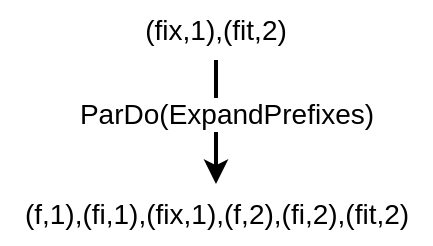 <mxfile version="21.2.8" type="device" pages="5">
  <diagram name="第 1 页" id="zL-l8Q4GqmDF0lil7dZo">
    <mxGraphModel dx="765" dy="616" grid="0" gridSize="10" guides="1" tooltips="1" connect="1" arrows="1" fold="1" page="1" pageScale="1" pageWidth="827" pageHeight="1169" math="0" shadow="0">
      <root>
        <mxCell id="0" />
        <mxCell id="1" parent="0" />
        <mxCell id="jxEJ8ojPrpYW3quMHkCR-6" value="" style="edgeStyle=orthogonalEdgeStyle;rounded=1;orthogonalLoop=1;jettySize=auto;html=1;fontSize=14;fontFamily=Helvetica;strokeWidth=2;" parent="1" source="jxEJ8ojPrpYW3quMHkCR-4" target="jxEJ8ojPrpYW3quMHkCR-5" edge="1">
          <mxGeometry relative="1" as="geometry" />
        </mxCell>
        <mxCell id="jxEJ8ojPrpYW3quMHkCR-8" value="ParDo(ExpandPrefixes)" style="edgeLabel;html=1;align=center;verticalAlign=middle;resizable=0;points=[];fontSize=14;fontFamily=Helvetica;" parent="jxEJ8ojPrpYW3quMHkCR-6" vertex="1" connectable="0">
          <mxGeometry x="-0.125" y="-1" relative="1" as="geometry">
            <mxPoint x="6" as="offset" />
          </mxGeometry>
        </mxCell>
        <mxCell id="jxEJ8ojPrpYW3quMHkCR-4" value="(fix,1),(fit,2)" style="text;html=1;strokeColor=none;fillColor=none;align=center;verticalAlign=middle;whiteSpace=wrap;rounded=0;fontSize=14;fontFamily=Helvetica;" parent="1" vertex="1">
          <mxGeometry x="450" y="230" width="110" height="30" as="geometry" />
        </mxCell>
        <mxCell id="jxEJ8ojPrpYW3quMHkCR-5" value="(f,1),(fi,1),(fix,1),(f,2),(fi,2),(fit,2)" style="text;html=1;strokeColor=none;fillColor=none;align=center;verticalAlign=middle;whiteSpace=wrap;rounded=0;fontSize=14;fontFamily=Helvetica;" parent="1" vertex="1">
          <mxGeometry x="397.5" y="322" width="215" height="30" as="geometry" />
        </mxCell>
      </root>
    </mxGraphModel>
  </diagram>
  <diagram id="0tAyMncx_0z6eydEKQWU" name="第 2 页">
    <mxGraphModel dx="765" dy="616" grid="0" gridSize="10" guides="1" tooltips="1" connect="1" arrows="1" fold="1" page="1" pageScale="1" pageWidth="827" pageHeight="1169" background="none" math="0" shadow="0">
      <root>
        <mxCell id="0" />
        <mxCell id="1" parent="0" />
        <mxCell id="FRc-vFhFCXHIBEWiaUZW-9" value="" style="edgeStyle=orthogonalEdgeStyle;rounded=1;orthogonalLoop=1;jettySize=auto;html=1;fontSize=14;fontFamily=Helvetica;strokeWidth=2;" edge="1" parent="1" source="FRc-vFhFCXHIBEWiaUZW-11" target="FRc-vFhFCXHIBEWiaUZW-13">
          <mxGeometry relative="1" as="geometry">
            <mxPoint x="515" y="350" as="targetPoint" />
          </mxGeometry>
        </mxCell>
        <mxCell id="FRc-vFhFCXHIBEWiaUZW-10" value="GroupByKey" style="edgeLabel;html=1;align=center;verticalAlign=middle;resizable=0;points=[];fontSize=14;fontFamily=Helvetica;" vertex="1" connectable="0" parent="FRc-vFhFCXHIBEWiaUZW-9">
          <mxGeometry x="-0.125" y="-1" relative="1" as="geometry">
            <mxPoint x="6" as="offset" />
          </mxGeometry>
        </mxCell>
        <mxCell id="FRc-vFhFCXHIBEWiaUZW-11" value="(f,1),(fi,1),(fix,1),(f,2),(fi,2),(fit,2)" style="text;html=1;strokeColor=none;fillColor=none;align=center;verticalAlign=middle;whiteSpace=wrap;rounded=0;spacingTop=1;spacing=0;spacingLeft=0;fontSize=14;" vertex="1" parent="1">
          <mxGeometry x="410" y="240" width="210" height="30" as="geometry" />
        </mxCell>
        <mxCell id="FRc-vFhFCXHIBEWiaUZW-13" value="(f,[1,2]), (fi,[1,2]), (fix,1), (fit,2))" style="text;html=1;align=center;verticalAlign=middle;resizable=0;points=[];autosize=1;strokeColor=none;fillColor=none;fontSize=14;" vertex="1" parent="1">
          <mxGeometry x="412.5" y="332" width="205" height="29" as="geometry" />
        </mxCell>
      </root>
    </mxGraphModel>
  </diagram>
  <diagram id="T_iJ2lCVQd04KMRvnu9S" name="第 3 页">
    <mxGraphModel dx="-62" dy="616" grid="0" gridSize="10" guides="1" tooltips="1" connect="1" arrows="1" fold="1" page="1" pageScale="1" pageWidth="827" pageHeight="1169" math="0" shadow="0">
      <root>
        <mxCell id="0" />
        <mxCell id="1" parent="0" />
        <mxCell id="SgbwTgOA3a8xNyzi9-FQ-3" value="" style="edgeStyle=orthogonalEdgeStyle;rounded=0;orthogonalLoop=1;jettySize=auto;html=1;fontSize=13;strokeWidth=2;" edge="1" parent="1" source="SgbwTgOA3a8xNyzi9-FQ-1" target="SgbwTgOA3a8xNyzi9-FQ-2">
          <mxGeometry relative="1" as="geometry" />
        </mxCell>
        <mxCell id="SgbwTgOA3a8xNyzi9-FQ-4" value="AssignWindows( Sliding ( 2m, 1m ) )" style="edgeLabel;html=1;align=center;verticalAlign=middle;resizable=0;points=[];fontSize=13;" vertex="1" connectable="0" parent="SgbwTgOA3a8xNyzi9-FQ-3">
          <mxGeometry x="-0.087" y="1" relative="1" as="geometry">
            <mxPoint x="9" y="-1" as="offset" />
          </mxGeometry>
        </mxCell>
        <mxCell id="SgbwTgOA3a8xNyzi9-FQ-1" value="( k1,v1,12:00 ) , ( k1.v2,12:01&amp;nbsp;)" style="text;html=1;align=center;verticalAlign=middle;resizable=0;points=[];autosize=1;fontSize=13;" vertex="1" parent="1">
          <mxGeometry x="983" y="130" width="195" height="28" as="geometry" />
        </mxCell>
        <mxCell id="SgbwTgOA3a8xNyzi9-FQ-2" value="( k1,v1,12:00,&amp;nbsp; [11:59, 12:01) ), &lt;br style=&quot;font-size: 13px;&quot;&gt;( k1.v1,12:00,&amp;nbsp; [12:00, 12:02) ),&lt;br style=&quot;font-size: 13px;&quot;&gt;( k1.v2,12:01,&amp;nbsp; [12:00, 12:02) ),&lt;br style=&quot;font-size: 13px;&quot;&gt;( k1.v2,12:01,&amp;nbsp; [12:01, 12:03) )&amp;nbsp;" style="text;html=1;align=center;verticalAlign=middle;resizable=0;points=[];autosize=1;fontSize=13;" vertex="1" parent="1">
          <mxGeometry x="983" y="221" width="196" height="74" as="geometry" />
        </mxCell>
      </root>
    </mxGraphModel>
  </diagram>
  <diagram id="vFyIkRWaMnm97ZEyWOez" name="第 4 页">
    <mxGraphModel dx="-98" dy="587" grid="0" gridSize="10" guides="1" tooltips="1" connect="1" arrows="1" fold="1" page="1" pageScale="1" pageWidth="827" pageHeight="1169" math="0" shadow="0">
      <root>
        <mxCell id="0" />
        <mxCell id="1" parent="0" />
        <mxCell id="67Q7puQWkrucqAfG7P_P-71" value="" style="rounded=0;whiteSpace=wrap;html=1;fontSize=13;" vertex="1" parent="1">
          <mxGeometry x="931" y="321" width="138" height="72" as="geometry" />
        </mxCell>
        <mxCell id="67Q7puQWkrucqAfG7P_P-2" value="k1" style="rounded=0;whiteSpace=wrap;html=1;fontSize=13;" vertex="1" parent="1">
          <mxGeometry x="931" y="171" width="32" height="20" as="geometry" />
        </mxCell>
        <mxCell id="67Q7puQWkrucqAfG7P_P-4" value="v1" style="rounded=0;whiteSpace=wrap;html=1;fontSize=13;" vertex="1" parent="1">
          <mxGeometry x="963" y="171" width="32" height="20" as="geometry" />
        </mxCell>
        <mxCell id="67Q7puQWkrucqAfG7P_P-5" value="13:02" style="rounded=0;whiteSpace=wrap;html=1;fontSize=13;" vertex="1" parent="1">
          <mxGeometry x="995" y="171" width="42" height="20" as="geometry" />
        </mxCell>
        <mxCell id="67Q7puQWkrucqAfG7P_P-6" value="k2" style="rounded=0;whiteSpace=wrap;html=1;fontSize=13;" vertex="1" parent="1">
          <mxGeometry x="931" y="196" width="32" height="20" as="geometry" />
        </mxCell>
        <mxCell id="67Q7puQWkrucqAfG7P_P-7" value="v2" style="rounded=0;whiteSpace=wrap;html=1;fontSize=13;" vertex="1" parent="1">
          <mxGeometry x="963" y="196" width="32" height="20" as="geometry" />
        </mxCell>
        <mxCell id="67Q7puQWkrucqAfG7P_P-8" value="13:14" style="rounded=0;whiteSpace=wrap;html=1;fontSize=13;" vertex="1" parent="1">
          <mxGeometry x="995" y="196" width="42" height="20" as="geometry" />
        </mxCell>
        <mxCell id="67Q7puQWkrucqAfG7P_P-9" value="k1" style="rounded=0;whiteSpace=wrap;html=1;fontSize=13;" vertex="1" parent="1">
          <mxGeometry x="931" y="221" width="32" height="20" as="geometry" />
        </mxCell>
        <mxCell id="67Q7puQWkrucqAfG7P_P-10" value="v3" style="rounded=0;whiteSpace=wrap;html=1;fontSize=13;" vertex="1" parent="1">
          <mxGeometry x="963" y="221" width="32" height="20" as="geometry" />
        </mxCell>
        <mxCell id="67Q7puQWkrucqAfG7P_P-11" value="13:57" style="rounded=0;whiteSpace=wrap;html=1;fontSize=13;" vertex="1" parent="1">
          <mxGeometry x="995" y="221" width="42" height="20" as="geometry" />
        </mxCell>
        <mxCell id="67Q7puQWkrucqAfG7P_P-12" value="k1" style="rounded=0;whiteSpace=wrap;html=1;fontSize=13;" vertex="1" parent="1">
          <mxGeometry x="931" y="246" width="32" height="20" as="geometry" />
        </mxCell>
        <mxCell id="67Q7puQWkrucqAfG7P_P-13" value="v4" style="rounded=0;whiteSpace=wrap;html=1;fontSize=13;" vertex="1" parent="1">
          <mxGeometry x="963" y="246" width="32" height="20" as="geometry" />
        </mxCell>
        <mxCell id="67Q7puQWkrucqAfG7P_P-14" value="13:20" style="rounded=0;whiteSpace=wrap;html=1;fontSize=13;" vertex="1" parent="1">
          <mxGeometry x="995" y="246" width="42" height="20" as="geometry" />
        </mxCell>
        <mxCell id="67Q7puQWkrucqAfG7P_P-16" value="" style="endArrow=classic;html=1;rounded=0;fontSize=13;" edge="1" parent="1">
          <mxGeometry width="50" height="50" relative="1" as="geometry">
            <mxPoint x="1102.75" y="231" as="sourcePoint" />
            <mxPoint x="1137.25" y="231" as="targetPoint" />
          </mxGeometry>
        </mxCell>
        <mxCell id="67Q7puQWkrucqAfG7P_P-17" value="AssignWindow&lt;br style=&quot;font-size: 13px;&quot;&gt;( Session 30m )" style="text;html=1;align=center;verticalAlign=middle;resizable=0;points=[];autosize=1;fontSize=13;" vertex="1" parent="1">
          <mxGeometry x="1066" y="177" width="109" height="43" as="geometry" />
        </mxCell>
        <mxCell id="67Q7puQWkrucqAfG7P_P-18" value="k1" style="rounded=0;whiteSpace=wrap;html=1;fontSize=13;" vertex="1" parent="1">
          <mxGeometry x="1181" y="165" width="32" height="20" as="geometry" />
        </mxCell>
        <mxCell id="67Q7puQWkrucqAfG7P_P-19" value="v1" style="rounded=0;whiteSpace=wrap;html=1;fontSize=13;" vertex="1" parent="1">
          <mxGeometry x="1213" y="165" width="32" height="20" as="geometry" />
        </mxCell>
        <mxCell id="67Q7puQWkrucqAfG7P_P-20" value="13:02" style="rounded=0;whiteSpace=wrap;html=1;fontSize=13;" vertex="1" parent="1">
          <mxGeometry x="1245" y="165" width="42" height="20" as="geometry" />
        </mxCell>
        <mxCell id="67Q7puQWkrucqAfG7P_P-21" value="[13:02, 13:32)" style="rounded=0;whiteSpace=wrap;html=1;fontSize=13;fillColor=#d5e8d4;strokeColor=#82b366;" vertex="1" parent="1">
          <mxGeometry x="1285" y="165" width="92" height="20" as="geometry" />
        </mxCell>
        <mxCell id="67Q7puQWkrucqAfG7P_P-22" value="k2" style="rounded=0;whiteSpace=wrap;html=1;fontSize=13;" vertex="1" parent="1">
          <mxGeometry x="1181" y="190" width="32" height="20" as="geometry" />
        </mxCell>
        <mxCell id="67Q7puQWkrucqAfG7P_P-23" value="v2" style="rounded=0;whiteSpace=wrap;html=1;fontSize=13;" vertex="1" parent="1">
          <mxGeometry x="1213" y="190" width="32" height="20" as="geometry" />
        </mxCell>
        <mxCell id="67Q7puQWkrucqAfG7P_P-24" value="13:14" style="rounded=0;whiteSpace=wrap;html=1;fontSize=13;" vertex="1" parent="1">
          <mxGeometry x="1245" y="190" width="42" height="20" as="geometry" />
        </mxCell>
        <mxCell id="67Q7puQWkrucqAfG7P_P-25" value="[13:14, 13:44)" style="rounded=0;whiteSpace=wrap;html=1;fontSize=13;fillColor=#d5e8d4;strokeColor=#82b366;" vertex="1" parent="1">
          <mxGeometry x="1285" y="190" width="92" height="20" as="geometry" />
        </mxCell>
        <mxCell id="67Q7puQWkrucqAfG7P_P-26" value="k1" style="rounded=0;whiteSpace=wrap;html=1;fontSize=13;" vertex="1" parent="1">
          <mxGeometry x="1181" y="215" width="32" height="20" as="geometry" />
        </mxCell>
        <mxCell id="67Q7puQWkrucqAfG7P_P-27" value="v3" style="rounded=0;whiteSpace=wrap;html=1;fontSize=13;" vertex="1" parent="1">
          <mxGeometry x="1213" y="215" width="32" height="20" as="geometry" />
        </mxCell>
        <mxCell id="67Q7puQWkrucqAfG7P_P-28" value="13:57" style="rounded=0;whiteSpace=wrap;html=1;fontSize=13;" vertex="1" parent="1">
          <mxGeometry x="1245" y="215" width="42" height="20" as="geometry" />
        </mxCell>
        <mxCell id="67Q7puQWkrucqAfG7P_P-29" value="[13:57, 14:27)" style="rounded=0;whiteSpace=wrap;html=1;fontSize=13;fillColor=#d5e8d4;strokeColor=#82b366;" vertex="1" parent="1">
          <mxGeometry x="1285" y="215" width="92" height="20" as="geometry" />
        </mxCell>
        <mxCell id="67Q7puQWkrucqAfG7P_P-30" value="k1" style="rounded=0;whiteSpace=wrap;html=1;fontSize=13;" vertex="1" parent="1">
          <mxGeometry x="1181" y="240" width="32" height="20" as="geometry" />
        </mxCell>
        <mxCell id="67Q7puQWkrucqAfG7P_P-31" value="v4" style="rounded=0;whiteSpace=wrap;html=1;fontSize=13;" vertex="1" parent="1">
          <mxGeometry x="1213" y="240" width="32" height="20" as="geometry" />
        </mxCell>
        <mxCell id="67Q7puQWkrucqAfG7P_P-32" value="13:02" style="rounded=0;whiteSpace=wrap;html=1;fontSize=13;" vertex="1" parent="1">
          <mxGeometry x="1245" y="240" width="42" height="20" as="geometry" />
        </mxCell>
        <mxCell id="67Q7puQWkrucqAfG7P_P-33" value="[13:20, 13:50)" style="rounded=0;whiteSpace=wrap;html=1;fontSize=13;fillColor=#d5e8d4;strokeColor=#82b366;" vertex="1" parent="1">
          <mxGeometry x="1285" y="240" width="92" height="20" as="geometry" />
        </mxCell>
        <mxCell id="67Q7puQWkrucqAfG7P_P-34" value="" style="endArrow=classic;html=1;rounded=0;fontSize=13;" edge="1" parent="1">
          <mxGeometry width="50" height="50" relative="1" as="geometry">
            <mxPoint x="1284.05" y="273" as="sourcePoint" />
            <mxPoint x="1284.05" y="312" as="targetPoint" />
          </mxGeometry>
        </mxCell>
        <mxCell id="67Q7puQWkrucqAfG7P_P-68" value="DropTimestamps" style="edgeLabel;html=1;align=center;verticalAlign=middle;resizable=0;points=[];fontSize=13;" vertex="1" connectable="0" parent="67Q7puQWkrucqAfG7P_P-34">
          <mxGeometry x="-0.089" y="-3" relative="1" as="geometry">
            <mxPoint x="-54" y="-2" as="offset" />
          </mxGeometry>
        </mxCell>
        <mxCell id="67Q7puQWkrucqAfG7P_P-36" value="k1" style="rounded=0;whiteSpace=wrap;html=1;fontSize=13;" vertex="1" parent="1">
          <mxGeometry x="1207" y="319" width="32" height="20" as="geometry" />
        </mxCell>
        <mxCell id="67Q7puQWkrucqAfG7P_P-37" value="v1" style="rounded=0;whiteSpace=wrap;html=1;fontSize=13;" vertex="1" parent="1">
          <mxGeometry x="1239" y="319" width="32" height="20" as="geometry" />
        </mxCell>
        <mxCell id="67Q7puQWkrucqAfG7P_P-39" value="[13:02, 13:32)" style="rounded=0;whiteSpace=wrap;html=1;fontSize=13;" vertex="1" parent="1">
          <mxGeometry x="1271" y="319" width="92" height="20" as="geometry" />
        </mxCell>
        <mxCell id="67Q7puQWkrucqAfG7P_P-40" value="k2" style="rounded=0;whiteSpace=wrap;html=1;fontSize=13;" vertex="1" parent="1">
          <mxGeometry x="1207" y="346" width="32" height="20" as="geometry" />
        </mxCell>
        <mxCell id="67Q7puQWkrucqAfG7P_P-41" value="v2" style="rounded=0;whiteSpace=wrap;html=1;fontSize=13;" vertex="1" parent="1">
          <mxGeometry x="1239" y="346" width="32" height="20" as="geometry" />
        </mxCell>
        <mxCell id="67Q7puQWkrucqAfG7P_P-43" value="[13:14, 13:44)" style="rounded=0;whiteSpace=wrap;html=1;fontSize=13;" vertex="1" parent="1">
          <mxGeometry x="1271" y="346" width="92" height="20" as="geometry" />
        </mxCell>
        <mxCell id="67Q7puQWkrucqAfG7P_P-44" value="k1" style="rounded=0;whiteSpace=wrap;html=1;fontSize=13;" vertex="1" parent="1">
          <mxGeometry x="1207" y="371" width="32" height="20" as="geometry" />
        </mxCell>
        <mxCell id="67Q7puQWkrucqAfG7P_P-45" value="v3" style="rounded=0;whiteSpace=wrap;html=1;fontSize=13;" vertex="1" parent="1">
          <mxGeometry x="1239" y="371" width="32" height="20" as="geometry" />
        </mxCell>
        <mxCell id="67Q7puQWkrucqAfG7P_P-47" value="[13:57, 14:27)" style="rounded=0;whiteSpace=wrap;html=1;fontSize=13;" vertex="1" parent="1">
          <mxGeometry x="1271" y="371" width="92" height="20" as="geometry" />
        </mxCell>
        <mxCell id="67Q7puQWkrucqAfG7P_P-48" value="k1" style="rounded=0;whiteSpace=wrap;html=1;fontSize=13;" vertex="1" parent="1">
          <mxGeometry x="1207" y="396" width="32" height="20" as="geometry" />
        </mxCell>
        <mxCell id="67Q7puQWkrucqAfG7P_P-49" value="v4" style="rounded=0;whiteSpace=wrap;html=1;fontSize=13;" vertex="1" parent="1">
          <mxGeometry x="1239" y="396" width="32" height="20" as="geometry" />
        </mxCell>
        <mxCell id="67Q7puQWkrucqAfG7P_P-51" value="[13:20, 13:50)" style="rounded=0;whiteSpace=wrap;html=1;fontSize=13;" vertex="1" parent="1">
          <mxGeometry x="1271" y="396" width="92" height="20" as="geometry" />
        </mxCell>
        <mxCell id="67Q7puQWkrucqAfG7P_P-54" value="" style="endArrow=classic;html=1;rounded=0;fontSize=13;" edge="1" parent="1">
          <mxGeometry width="50" height="50" relative="1" as="geometry">
            <mxPoint x="1150" y="375.52" as="sourcePoint" />
            <mxPoint x="1106" y="375.52" as="targetPoint" />
          </mxGeometry>
        </mxCell>
        <mxCell id="67Q7puQWkrucqAfG7P_P-55" value="GroupByKey" style="text;html=1;align=center;verticalAlign=middle;resizable=0;points=[];autosize=1;strokeColor=none;fillColor=none;fontSize=13;" vertex="1" parent="1">
          <mxGeometry x="1082" y="342" width="92" height="28" as="geometry" />
        </mxCell>
        <mxCell id="67Q7puQWkrucqAfG7P_P-57" value="v1" style="rounded=0;whiteSpace=wrap;html=1;fontSize=13;" vertex="1" parent="1">
          <mxGeometry x="938" y="326" width="32" height="20" as="geometry" />
        </mxCell>
        <mxCell id="67Q7puQWkrucqAfG7P_P-58" value="[13:02, 13:32)" style="rounded=0;whiteSpace=wrap;html=1;fontSize=13;" vertex="1" parent="1">
          <mxGeometry x="970" y="326" width="92" height="20" as="geometry" />
        </mxCell>
        <mxCell id="67Q7puQWkrucqAfG7P_P-59" value="k2" style="rounded=0;whiteSpace=wrap;html=1;fontSize=13;" vertex="1" parent="1">
          <mxGeometry x="899" y="401" width="32" height="20" as="geometry" />
        </mxCell>
        <mxCell id="67Q7puQWkrucqAfG7P_P-60" value="v2" style="rounded=0;whiteSpace=wrap;html=1;fontSize=13;" vertex="1" parent="1">
          <mxGeometry x="931" y="401" width="32" height="20" as="geometry" />
        </mxCell>
        <mxCell id="67Q7puQWkrucqAfG7P_P-61" value="[13:14, 13:44)" style="rounded=0;whiteSpace=wrap;html=1;fontSize=13;" vertex="1" parent="1">
          <mxGeometry x="963" y="401" width="92" height="20" as="geometry" />
        </mxCell>
        <mxCell id="67Q7puQWkrucqAfG7P_P-63" value="v3" style="rounded=0;whiteSpace=wrap;html=1;fontSize=13;" vertex="1" parent="1">
          <mxGeometry x="938" y="346" width="32" height="20" as="geometry" />
        </mxCell>
        <mxCell id="67Q7puQWkrucqAfG7P_P-64" value="[13:57, 14:27)" style="rounded=0;whiteSpace=wrap;html=1;fontSize=13;" vertex="1" parent="1">
          <mxGeometry x="970" y="346" width="92" height="20" as="geometry" />
        </mxCell>
        <mxCell id="67Q7puQWkrucqAfG7P_P-65" value="k1" style="rounded=0;whiteSpace=wrap;html=1;fontSize=13;" vertex="1" parent="1">
          <mxGeometry x="899" y="321" width="32" height="72" as="geometry" />
        </mxCell>
        <mxCell id="67Q7puQWkrucqAfG7P_P-66" value="v4" style="rounded=0;whiteSpace=wrap;html=1;fontSize=13;" vertex="1" parent="1">
          <mxGeometry x="938" y="366" width="32" height="20" as="geometry" />
        </mxCell>
        <mxCell id="67Q7puQWkrucqAfG7P_P-67" value="[13:20, 13:50)" style="rounded=0;whiteSpace=wrap;html=1;fontSize=13;" vertex="1" parent="1">
          <mxGeometry x="970" y="366" width="92" height="20" as="geometry" />
        </mxCell>
        <mxCell id="67Q7puQWkrucqAfG7P_P-72" value="" style="endArrow=classic;html=1;rounded=0;fontSize=13;" edge="1" parent="1">
          <mxGeometry width="50" height="50" relative="1" as="geometry">
            <mxPoint x="999.52" y="438" as="sourcePoint" />
            <mxPoint x="999.52" y="477" as="targetPoint" />
          </mxGeometry>
        </mxCell>
        <mxCell id="67Q7puQWkrucqAfG7P_P-73" value="MergeWindows" style="edgeLabel;html=1;align=center;verticalAlign=middle;resizable=0;points=[];fontSize=13;" vertex="1" connectable="0" parent="67Q7puQWkrucqAfG7P_P-72">
          <mxGeometry x="-0.089" y="-3" relative="1" as="geometry">
            <mxPoint x="-54" y="-2" as="offset" />
          </mxGeometry>
        </mxCell>
        <mxCell id="67Q7puQWkrucqAfG7P_P-74" value="" style="rounded=0;whiteSpace=wrap;html=1;fontSize=13;" vertex="1" parent="1">
          <mxGeometry x="931" y="487" width="138" height="72" as="geometry" />
        </mxCell>
        <mxCell id="67Q7puQWkrucqAfG7P_P-75" value="v1" style="rounded=0;whiteSpace=wrap;html=1;fontSize=13;" vertex="1" parent="1">
          <mxGeometry x="938" y="492" width="32" height="20" as="geometry" />
        </mxCell>
        <mxCell id="67Q7puQWkrucqAfG7P_P-76" value="[13:02, 13:32)" style="rounded=0;whiteSpace=wrap;html=1;fontSize=13;fillColor=#dae8fc;strokeColor=#6c8ebf;" vertex="1" parent="1">
          <mxGeometry x="970" y="492" width="92" height="20" as="geometry" />
        </mxCell>
        <mxCell id="67Q7puQWkrucqAfG7P_P-77" value="k2" style="rounded=0;whiteSpace=wrap;html=1;fontSize=13;" vertex="1" parent="1">
          <mxGeometry x="899" y="567" width="32" height="20" as="geometry" />
        </mxCell>
        <mxCell id="67Q7puQWkrucqAfG7P_P-78" value="v2" style="rounded=0;whiteSpace=wrap;html=1;fontSize=13;" vertex="1" parent="1">
          <mxGeometry x="931" y="567" width="32" height="20" as="geometry" />
        </mxCell>
        <mxCell id="67Q7puQWkrucqAfG7P_P-79" value="[13:14, 13:44)" style="rounded=0;whiteSpace=wrap;html=1;fontSize=13;" vertex="1" parent="1">
          <mxGeometry x="963" y="567" width="92" height="20" as="geometry" />
        </mxCell>
        <mxCell id="67Q7puQWkrucqAfG7P_P-80" value="v3" style="rounded=0;whiteSpace=wrap;html=1;fontSize=13;" vertex="1" parent="1">
          <mxGeometry x="938" y="512" width="32" height="20" as="geometry" />
        </mxCell>
        <mxCell id="67Q7puQWkrucqAfG7P_P-81" value="[13:57, 14:27)" style="rounded=0;whiteSpace=wrap;html=1;fontSize=13;" vertex="1" parent="1">
          <mxGeometry x="970" y="512" width="92" height="20" as="geometry" />
        </mxCell>
        <mxCell id="67Q7puQWkrucqAfG7P_P-82" value="k1" style="rounded=0;whiteSpace=wrap;html=1;fontSize=13;" vertex="1" parent="1">
          <mxGeometry x="899" y="487" width="32" height="72" as="geometry" />
        </mxCell>
        <mxCell id="67Q7puQWkrucqAfG7P_P-83" value="v4" style="rounded=0;whiteSpace=wrap;html=1;fontSize=13;" vertex="1" parent="1">
          <mxGeometry x="938" y="532" width="32" height="20" as="geometry" />
        </mxCell>
        <mxCell id="67Q7puQWkrucqAfG7P_P-84" value="[13:20, 13:50)" style="rounded=0;whiteSpace=wrap;html=1;fontSize=13;fillColor=#dae8fc;strokeColor=#6c8ebf;" vertex="1" parent="1">
          <mxGeometry x="970" y="532" width="92" height="20" as="geometry" />
        </mxCell>
        <mxCell id="67Q7puQWkrucqAfG7P_P-86" value="" style="endArrow=classic;html=1;rounded=0;fontSize=13;" edge="1" parent="1">
          <mxGeometry width="50" height="50" relative="1" as="geometry">
            <mxPoint x="1110.75" y="541.52" as="sourcePoint" />
            <mxPoint x="1145.25" y="541.52" as="targetPoint" />
          </mxGeometry>
        </mxCell>
        <mxCell id="67Q7puQWkrucqAfG7P_P-87" value="GroupAlsoByWindows" style="edgeLabel;html=1;align=center;verticalAlign=middle;resizable=0;points=[];fontSize=13;" vertex="1" connectable="0" parent="67Q7puQWkrucqAfG7P_P-86">
          <mxGeometry x="-0.206" relative="1" as="geometry">
            <mxPoint x="14" y="-24" as="offset" />
          </mxGeometry>
        </mxCell>
        <mxCell id="67Q7puQWkrucqAfG7P_P-88" value="" style="rounded=0;whiteSpace=wrap;html=1;fontSize=13;" vertex="1" parent="1">
          <mxGeometry x="1244" y="492" width="150" height="52" as="geometry" />
        </mxCell>
        <mxCell id="67Q7puQWkrucqAfG7P_P-89" value="&lt;b style=&quot;font-size: 13px;&quot;&gt;[v1,v4]&lt;/b&gt;" style="rounded=0;whiteSpace=wrap;html=1;fontSize=13;fillColor=#dae8fc;strokeColor=#6c8ebf;" vertex="1" parent="1">
          <mxGeometry x="1250" y="497" width="47" height="20" as="geometry" />
        </mxCell>
        <mxCell id="67Q7puQWkrucqAfG7P_P-90" value="[13:02, 13:50)" style="rounded=0;whiteSpace=wrap;html=1;fontSize=13;fillColor=#dae8fc;strokeColor=#6c8ebf;" vertex="1" parent="1">
          <mxGeometry x="1296" y="497" width="92" height="20" as="geometry" />
        </mxCell>
        <mxCell id="67Q7puQWkrucqAfG7P_P-91" value="k2" style="rounded=0;whiteSpace=wrap;html=1;fontSize=13;" vertex="1" parent="1">
          <mxGeometry x="1215" y="555" width="32" height="20" as="geometry" />
        </mxCell>
        <mxCell id="67Q7puQWkrucqAfG7P_P-92" value="&lt;b style=&quot;font-size: 13px;&quot;&gt;[v2]&lt;/b&gt;" style="rounded=0;whiteSpace=wrap;html=1;fontSize=13;" vertex="1" parent="1">
          <mxGeometry x="1247" y="555" width="32" height="20" as="geometry" />
        </mxCell>
        <mxCell id="67Q7puQWkrucqAfG7P_P-93" value="[13:14, 13:44)" style="rounded=0;whiteSpace=wrap;html=1;fontSize=13;" vertex="1" parent="1">
          <mxGeometry x="1279" y="555" width="92" height="20" as="geometry" />
        </mxCell>
        <mxCell id="67Q7puQWkrucqAfG7P_P-94" value="&lt;b style=&quot;font-size: 13px;&quot;&gt;[v3]&lt;/b&gt;" style="rounded=0;whiteSpace=wrap;html=1;fontSize=13;" vertex="1" parent="1">
          <mxGeometry x="1250" y="517" width="46" height="20" as="geometry" />
        </mxCell>
        <mxCell id="67Q7puQWkrucqAfG7P_P-95" value="[13:57, 14:27)" style="rounded=0;whiteSpace=wrap;html=1;fontSize=13;" vertex="1" parent="1">
          <mxGeometry x="1296" y="517" width="92" height="20" as="geometry" />
        </mxCell>
        <mxCell id="67Q7puQWkrucqAfG7P_P-96" value="k1" style="rounded=0;whiteSpace=wrap;html=1;fontSize=13;" vertex="1" parent="1">
          <mxGeometry x="1215" y="492" width="30" height="52" as="geometry" />
        </mxCell>
        <mxCell id="67Q7puQWkrucqAfG7P_P-100" value="" style="endArrow=classic;html=1;rounded=0;fontSize=13;" edge="1" parent="1">
          <mxGeometry width="50" height="50" relative="1" as="geometry">
            <mxPoint x="1300.52" y="589" as="sourcePoint" />
            <mxPoint x="1300.52" y="628" as="targetPoint" />
          </mxGeometry>
        </mxCell>
        <mxCell id="67Q7puQWkrucqAfG7P_P-101" value="ExpandToElements" style="edgeLabel;html=1;align=center;verticalAlign=middle;resizable=0;points=[];fontSize=13;" vertex="1" connectable="0" parent="67Q7puQWkrucqAfG7P_P-100">
          <mxGeometry x="-0.089" y="-3" relative="1" as="geometry">
            <mxPoint x="-61" as="offset" />
          </mxGeometry>
        </mxCell>
        <mxCell id="67Q7puQWkrucqAfG7P_P-102" value="" style="rounded=0;whiteSpace=wrap;html=1;fontSize=13;" vertex="1" parent="1">
          <mxGeometry x="1208" y="640" width="197" height="52" as="geometry" />
        </mxCell>
        <mxCell id="67Q7puQWkrucqAfG7P_P-103" value="&lt;span style=&quot;font-size: 13px;&quot;&gt;[v1,v4]&lt;/span&gt;" style="rounded=0;whiteSpace=wrap;html=1;fontSize=13;fontStyle=0" vertex="1" parent="1">
          <mxGeometry x="1221" y="645" width="46" height="20" as="geometry" />
        </mxCell>
        <mxCell id="67Q7puQWkrucqAfG7P_P-104" value="[13:02, 13:50)" style="rounded=0;whiteSpace=wrap;html=1;fontSize=13;" vertex="1" parent="1">
          <mxGeometry x="1304" y="645" width="92" height="20" as="geometry" />
        </mxCell>
        <mxCell id="67Q7puQWkrucqAfG7P_P-105" value="k2" style="rounded=0;whiteSpace=wrap;html=1;fontSize=13;" vertex="1" parent="1">
          <mxGeometry x="1179" y="702" width="32" height="20" as="geometry" />
        </mxCell>
        <mxCell id="67Q7puQWkrucqAfG7P_P-106" value="&lt;span style=&quot;font-size: 13px;&quot;&gt;[v2]&lt;/span&gt;" style="rounded=0;whiteSpace=wrap;html=1;fontSize=13;fontStyle=0" vertex="1" parent="1">
          <mxGeometry x="1211" y="702" width="32" height="20" as="geometry" />
        </mxCell>
        <mxCell id="67Q7puQWkrucqAfG7P_P-107" value="[13:14, 13:44)" style="rounded=0;whiteSpace=wrap;html=1;fontSize=13;" vertex="1" parent="1">
          <mxGeometry x="1280" y="702" width="92" height="20" as="geometry" />
        </mxCell>
        <mxCell id="67Q7puQWkrucqAfG7P_P-108" value="&lt;span style=&quot;font-size: 13px;&quot;&gt;[v3]&lt;/span&gt;" style="rounded=0;whiteSpace=wrap;html=1;fontSize=13;fontStyle=0" vertex="1" parent="1">
          <mxGeometry x="1221" y="665" width="46" height="20" as="geometry" />
        </mxCell>
        <mxCell id="67Q7puQWkrucqAfG7P_P-109" value="[13:57, 14:27)" style="rounded=0;whiteSpace=wrap;html=1;fontSize=13;" vertex="1" parent="1">
          <mxGeometry x="1304" y="665" width="92" height="20" as="geometry" />
        </mxCell>
        <mxCell id="67Q7puQWkrucqAfG7P_P-110" value="k1" style="rounded=0;whiteSpace=wrap;html=1;fontSize=13;" vertex="1" parent="1">
          <mxGeometry x="1179" y="640" width="32" height="52" as="geometry" />
        </mxCell>
        <mxCell id="67Q7puQWkrucqAfG7P_P-111" value="13:02" style="rounded=0;whiteSpace=wrap;html=1;fontSize=13;fillColor=#d5e8d4;strokeColor=#82b366;" vertex="1" parent="1">
          <mxGeometry x="1267" y="645" width="37" height="20" as="geometry" />
        </mxCell>
        <mxCell id="67Q7puQWkrucqAfG7P_P-112" value="13:57" style="rounded=0;whiteSpace=wrap;html=1;fontSize=13;fillColor=#d5e8d4;strokeColor=#82b366;" vertex="1" parent="1">
          <mxGeometry x="1267" y="665" width="37" height="20" as="geometry" />
        </mxCell>
        <mxCell id="67Q7puQWkrucqAfG7P_P-113" value="13:14" style="rounded=0;whiteSpace=wrap;html=1;fontSize=13;fillColor=#d5e8d4;strokeColor=#82b366;" vertex="1" parent="1">
          <mxGeometry x="1243" y="702" width="37" height="20" as="geometry" />
        </mxCell>
      </root>
    </mxGraphModel>
  </diagram>
  <diagram id="K6TBwPfrSbnTvk7zohGX" name="第 5 页">
    <mxGraphModel dx="-62" dy="616" grid="0" gridSize="10" guides="1" tooltips="1" connect="1" arrows="1" fold="1" page="1" pageScale="1" pageWidth="827" pageHeight="1169" math="0" shadow="0">
      <root>
        <mxCell id="0" />
        <mxCell id="1" parent="0" />
        <mxCell id="CKSTpqKi4f41bGxrHK6o-23" value="" style="rounded=1;whiteSpace=wrap;html=1;textOpacity=0;fillColor=#d5e8d4;strokeColor=none;fontSize=13;" parent="1" vertex="1">
          <mxGeometry x="945" y="642" width="342" height="92" as="geometry" />
        </mxCell>
        <mxCell id="CKSTpqKi4f41bGxrHK6o-46" value="" style="rounded=1;whiteSpace=wrap;html=1;textOpacity=0;fillColor=#dae8fc;strokeColor=default;dashed=1;fontSize=13;" parent="1" vertex="1">
          <mxGeometry x="1161" y="662" width="94" height="60" as="geometry" />
        </mxCell>
        <mxCell id="CKSTpqKi4f41bGxrHK6o-44" value="" style="rounded=1;whiteSpace=wrap;html=1;textOpacity=0;fillColor=#dae8fc;strokeColor=default;dashed=1;fontSize=13;" parent="1" vertex="1">
          <mxGeometry x="980" y="663" width="163" height="60" as="geometry" />
        </mxCell>
        <mxCell id="CKSTpqKi4f41bGxrHK6o-14" value="" style="rounded=1;whiteSpace=wrap;html=1;textOpacity=0;fillColor=#dae8fc;strokeColor=none;fontSize=13;" parent="1" vertex="1">
          <mxGeometry x="1160" y="510" width="94" height="60" as="geometry" />
        </mxCell>
        <mxCell id="CKSTpqKi4f41bGxrHK6o-13" value="" style="rounded=1;whiteSpace=wrap;html=1;textOpacity=0;fillColor=#dae8fc;strokeColor=none;fontSize=13;" parent="1" vertex="1">
          <mxGeometry x="978" y="512" width="161" height="60" as="geometry" />
        </mxCell>
        <mxCell id="CKSTpqKi4f41bGxrHK6o-1" value="" style="endArrow=classic;html=1;rounded=0;strokeWidth=2;fontSize=13;" parent="1" edge="1">
          <mxGeometry width="50" height="50" relative="1" as="geometry">
            <mxPoint x="961" y="551" as="sourcePoint" />
            <mxPoint x="1288" y="549" as="targetPoint" />
          </mxGeometry>
        </mxCell>
        <mxCell id="CKSTpqKi4f41bGxrHK6o-2" value="" style="shape=waypoint;sketch=0;fillStyle=solid;size=6;pointerEvents=1;points=[];fillColor=none;resizable=0;rotatable=0;perimeter=centerPerimeter;snapToPoint=1;fontSize=13;fontStyle=1;strokeWidth=4;" parent="1" vertex="1">
          <mxGeometry x="984" y="541" width="20" height="20" as="geometry" />
        </mxCell>
        <mxCell id="CKSTpqKi4f41bGxrHK6o-3" value="13:02" style="text;html=1;align=center;verticalAlign=middle;resizable=0;points=[];autosize=1;strokeColor=none;fillColor=none;fontSize=13;" parent="1" vertex="1">
          <mxGeometry x="969" y="519" width="51" height="28" as="geometry" />
        </mxCell>
        <mxCell id="CKSTpqKi4f41bGxrHK6o-4" value="" style="shape=waypoint;sketch=0;fillStyle=solid;size=6;pointerEvents=1;points=[];fillColor=none;resizable=0;rotatable=0;perimeter=centerPerimeter;snapToPoint=1;fontSize=13;fontStyle=1;strokeWidth=4;" parent="1" vertex="1">
          <mxGeometry x="1029" y="541" width="20" height="20" as="geometry" />
        </mxCell>
        <mxCell id="CKSTpqKi4f41bGxrHK6o-5" value="13:14" style="text;html=1;align=center;verticalAlign=middle;resizable=0;points=[];autosize=1;strokeColor=none;fillColor=none;fontSize=13;" parent="1" vertex="1">
          <mxGeometry x="1014" y="519" width="51" height="28" as="geometry" />
        </mxCell>
        <mxCell id="CKSTpqKi4f41bGxrHK6o-6" value="" style="shape=waypoint;sketch=0;fillStyle=solid;size=6;pointerEvents=1;points=[];fillColor=none;resizable=0;rotatable=0;perimeter=centerPerimeter;snapToPoint=1;fontSize=13;fontStyle=1;strokeWidth=4;" parent="1" vertex="1">
          <mxGeometry x="1107" y="541" width="20" height="20" as="geometry" />
        </mxCell>
        <mxCell id="CKSTpqKi4f41bGxrHK6o-7" value="13:44" style="text;html=1;align=center;verticalAlign=middle;resizable=0;points=[];autosize=1;strokeColor=none;fillColor=none;fontSize=13;" parent="1" vertex="1">
          <mxGeometry x="1092" y="519" width="51" height="28" as="geometry" />
        </mxCell>
        <mxCell id="CKSTpqKi4f41bGxrHK6o-8" value="" style="shape=waypoint;sketch=0;fillStyle=solid;size=6;pointerEvents=1;points=[];fillColor=none;resizable=0;rotatable=0;perimeter=centerPerimeter;snapToPoint=1;fontSize=13;fontStyle=1;strokeWidth=4;" parent="1" vertex="1">
          <mxGeometry x="1221" y="541" width="20" height="20" as="geometry" />
        </mxCell>
        <mxCell id="CKSTpqKi4f41bGxrHK6o-9" value="14:27" style="text;html=1;align=center;verticalAlign=middle;resizable=0;points=[];autosize=1;strokeColor=none;fillColor=none;fontSize=13;" parent="1" vertex="1">
          <mxGeometry x="1206" y="519" width="51" height="28" as="geometry" />
        </mxCell>
        <mxCell id="CKSTpqKi4f41bGxrHK6o-10" value="" style="shape=waypoint;sketch=0;fillStyle=solid;size=6;pointerEvents=1;points=[];fillColor=none;resizable=0;rotatable=0;perimeter=centerPerimeter;snapToPoint=1;fontSize=13;fontStyle=1;strokeWidth=4;" parent="1" vertex="1">
          <mxGeometry x="1166" y="541" width="20" height="20" as="geometry" />
        </mxCell>
        <mxCell id="CKSTpqKi4f41bGxrHK6o-11" value="13:57" style="text;html=1;align=center;verticalAlign=middle;resizable=0;points=[];autosize=1;strokeColor=none;fillColor=none;fontSize=13;" parent="1" vertex="1">
          <mxGeometry x="1152" y="519" width="51" height="28" as="geometry" />
        </mxCell>
        <mxCell id="CKSTpqKi4f41bGxrHK6o-20" value="session1" style="text;html=1;align=center;verticalAlign=middle;resizable=0;points=[];autosize=1;strokeColor=none;fillColor=none;fontSize=13;" parent="1" vertex="1">
          <mxGeometry x="1026" y="489" width="69" height="28" as="geometry" />
        </mxCell>
        <mxCell id="CKSTpqKi4f41bGxrHK6o-21" value="session2" style="text;html=1;align=center;verticalAlign=middle;resizable=0;points=[];autosize=1;strokeColor=none;fillColor=none;fontSize=13;" parent="1" vertex="1">
          <mxGeometry x="1171" y="489" width="69" height="28" as="geometry" />
        </mxCell>
        <mxCell id="CKSTpqKi4f41bGxrHK6o-24" value="" style="endArrow=classic;html=1;rounded=0;strokeWidth=2;fontSize=13;" parent="1" edge="1">
          <mxGeometry width="50" height="50" relative="1" as="geometry">
            <mxPoint x="923" y="702" as="sourcePoint" />
            <mxPoint x="1322" y="700" as="targetPoint" />
          </mxGeometry>
        </mxCell>
        <mxCell id="CKSTpqKi4f41bGxrHK6o-25" value="" style="shape=waypoint;sketch=0;fillStyle=solid;size=6;pointerEvents=1;points=[];fillColor=none;resizable=0;rotatable=0;perimeter=centerPerimeter;snapToPoint=1;fontSize=13;fontStyle=1;strokeWidth=4;" parent="1" vertex="1">
          <mxGeometry x="986" y="692" width="20" height="20" as="geometry" />
        </mxCell>
        <mxCell id="CKSTpqKi4f41bGxrHK6o-26" value="13:02" style="text;html=1;align=center;verticalAlign=middle;resizable=0;points=[];autosize=1;strokeColor=none;fillColor=none;fontSize=13;" parent="1" vertex="1">
          <mxGeometry x="971" y="670" width="51" height="28" as="geometry" />
        </mxCell>
        <mxCell id="CKSTpqKi4f41bGxrHK6o-27" value="" style="shape=waypoint;sketch=0;fillStyle=solid;size=6;pointerEvents=1;points=[];fillColor=none;resizable=0;rotatable=0;perimeter=centerPerimeter;snapToPoint=1;fontSize=13;fontStyle=1;strokeWidth=4;" parent="1" vertex="1">
          <mxGeometry x="1031" y="692" width="20" height="20" as="geometry" />
        </mxCell>
        <mxCell id="CKSTpqKi4f41bGxrHK6o-28" value="13:14" style="text;html=1;align=center;verticalAlign=middle;resizable=0;points=[];autosize=1;strokeColor=none;fillColor=none;fontSize=13;" parent="1" vertex="1">
          <mxGeometry x="1016" y="670" width="51" height="28" as="geometry" />
        </mxCell>
        <mxCell id="CKSTpqKi4f41bGxrHK6o-29" value="" style="shape=waypoint;sketch=0;fillStyle=solid;size=6;pointerEvents=1;points=[];fillColor=none;resizable=0;rotatable=0;perimeter=centerPerimeter;snapToPoint=1;fontSize=13;fontStyle=1;strokeWidth=4;" parent="1" vertex="1">
          <mxGeometry x="1109" y="692" width="20" height="20" as="geometry" />
        </mxCell>
        <mxCell id="CKSTpqKi4f41bGxrHK6o-30" value="13:44" style="text;html=1;align=center;verticalAlign=middle;resizable=0;points=[];autosize=1;strokeColor=none;fillColor=none;fontSize=13;" parent="1" vertex="1">
          <mxGeometry x="1094" y="670" width="51" height="28" as="geometry" />
        </mxCell>
        <mxCell id="CKSTpqKi4f41bGxrHK6o-31" value="" style="shape=waypoint;sketch=0;fillStyle=solid;size=6;pointerEvents=1;points=[];fillColor=none;resizable=0;rotatable=0;perimeter=centerPerimeter;snapToPoint=1;fontSize=13;fontStyle=1;strokeWidth=4;" parent="1" vertex="1">
          <mxGeometry x="1223" y="692" width="20" height="20" as="geometry" />
        </mxCell>
        <mxCell id="CKSTpqKi4f41bGxrHK6o-32" value="14:27" style="text;html=1;align=center;verticalAlign=middle;resizable=0;points=[];autosize=1;strokeColor=none;fillColor=none;fontSize=13;" parent="1" vertex="1">
          <mxGeometry x="1208" y="670" width="51" height="28" as="geometry" />
        </mxCell>
        <mxCell id="CKSTpqKi4f41bGxrHK6o-33" value="" style="shape=waypoint;sketch=0;fillStyle=solid;size=6;pointerEvents=1;points=[];fillColor=none;resizable=0;rotatable=0;perimeter=centerPerimeter;snapToPoint=1;fontSize=13;fontStyle=1;strokeWidth=4;" parent="1" vertex="1">
          <mxGeometry x="1168" y="692" width="20" height="20" as="geometry" />
        </mxCell>
        <mxCell id="CKSTpqKi4f41bGxrHK6o-34" value="13:57" style="text;html=1;align=center;verticalAlign=middle;resizable=0;points=[];autosize=1;strokeColor=none;fillColor=none;fontSize=13;" parent="1" vertex="1">
          <mxGeometry x="1154" y="670" width="51" height="28" as="geometry" />
        </mxCell>
        <mxCell id="CKSTpqKi4f41bGxrHK6o-37" value="" style="shape=waypoint;sketch=0;fillStyle=solid;size=6;pointerEvents=1;points=[];fillColor=#f8cecc;resizable=0;rotatable=0;perimeter=centerPerimeter;snapToPoint=1;fontSize=13;fontStyle=1;strokeWidth=4;strokeColor=#b85450;fontColor=#CC0000;" parent="1" vertex="1">
          <mxGeometry x="1084" y="692" width="20" height="20" as="geometry" />
        </mxCell>
        <mxCell id="CKSTpqKi4f41bGxrHK6o-39" value="13:40" style="text;html=1;align=center;verticalAlign=middle;resizable=0;points=[];autosize=1;strokeColor=none;fillColor=none;fontStyle=1;fontSize=13;" parent="1" vertex="1">
          <mxGeometry x="1069" y="735" width="51" height="28" as="geometry" />
        </mxCell>
        <mxCell id="CKSTpqKi4f41bGxrHK6o-40" value="" style="endArrow=classic;html=1;rounded=0;fillColor=#f8cecc;strokeColor=#b85450;fontSize=13;strokeWidth=2;" parent="1" edge="1">
          <mxGeometry width="50" height="50" relative="1" as="geometry">
            <mxPoint x="1093" y="734" as="sourcePoint" />
            <mxPoint x="1093" y="712" as="targetPoint" />
          </mxGeometry>
        </mxCell>
        <mxCell id="CKSTpqKi4f41bGxrHK6o-41" value="session3" style="text;html=1;align=center;verticalAlign=middle;resizable=0;points=[];autosize=1;strokeColor=none;fillColor=none;fontSize=13;" parent="1" vertex="1">
          <mxGeometry x="1086" y="617" width="69" height="28" as="geometry" />
        </mxCell>
        <mxCell id="CKSTpqKi4f41bGxrHK6o-43" value="" style="endArrow=classic;html=1;rounded=0;strokeWidth=2;fillColor=#f5f5f5;strokeColor=default;fontSize=13;" parent="1" edge="1">
          <mxGeometry width="50" height="50" relative="1" as="geometry">
            <mxPoint x="1117" y="585" as="sourcePoint" />
            <mxPoint x="1117" y="618" as="targetPoint" />
          </mxGeometry>
        </mxCell>
        <mxCell id="CKSTpqKi4f41bGxrHK6o-45" value="session1 &lt;b style=&quot;font-size: 13px;&quot;&gt;&lt;font color=&quot;#cc0000&quot;&gt;xx&lt;/font&gt;&lt;/b&gt;" style="text;html=1;align=center;verticalAlign=middle;resizable=0;points=[];autosize=1;strokeColor=none;fillColor=none;fontSize=13;" parent="1" vertex="1">
          <mxGeometry x="1013.5" y="640" width="87" height="28" as="geometry" />
        </mxCell>
        <mxCell id="CKSTpqKi4f41bGxrHK6o-47" value="session2 &lt;b style=&quot;font-size: 13px;&quot;&gt;&lt;font color=&quot;#cc0000&quot;&gt;xx&lt;/font&gt;&lt;/b&gt;" style="text;html=1;align=center;verticalAlign=middle;resizable=0;points=[];autosize=1;strokeColor=none;fillColor=none;fontSize=13;" parent="1" vertex="1">
          <mxGeometry x="1163" y="640" width="87" height="28" as="geometry" />
        </mxCell>
      </root>
    </mxGraphModel>
  </diagram>
</mxfile>
